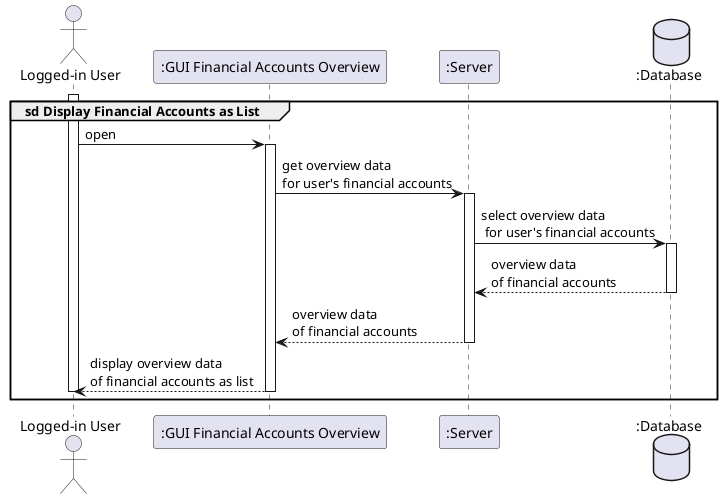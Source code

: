 @startuml

actor "Logged-in User" as user
participant ":GUI Financial Accounts Overview" as overview
participant ":Server" as server
database ":Database" as database

group sd Display Financial Accounts as List
    activate user
    user -> overview : open
            activate overview
            overview -> server++ : get overview data \nfor user's financial accounts
                server -> database++ : select overview data\n for user's financial accounts
                return overview data \nof financial accounts
            return overview data \nof financial accounts
    overview --> user: display overview data \nof financial accounts as list
    deactivate overview
    deactivate user
end

@enduml